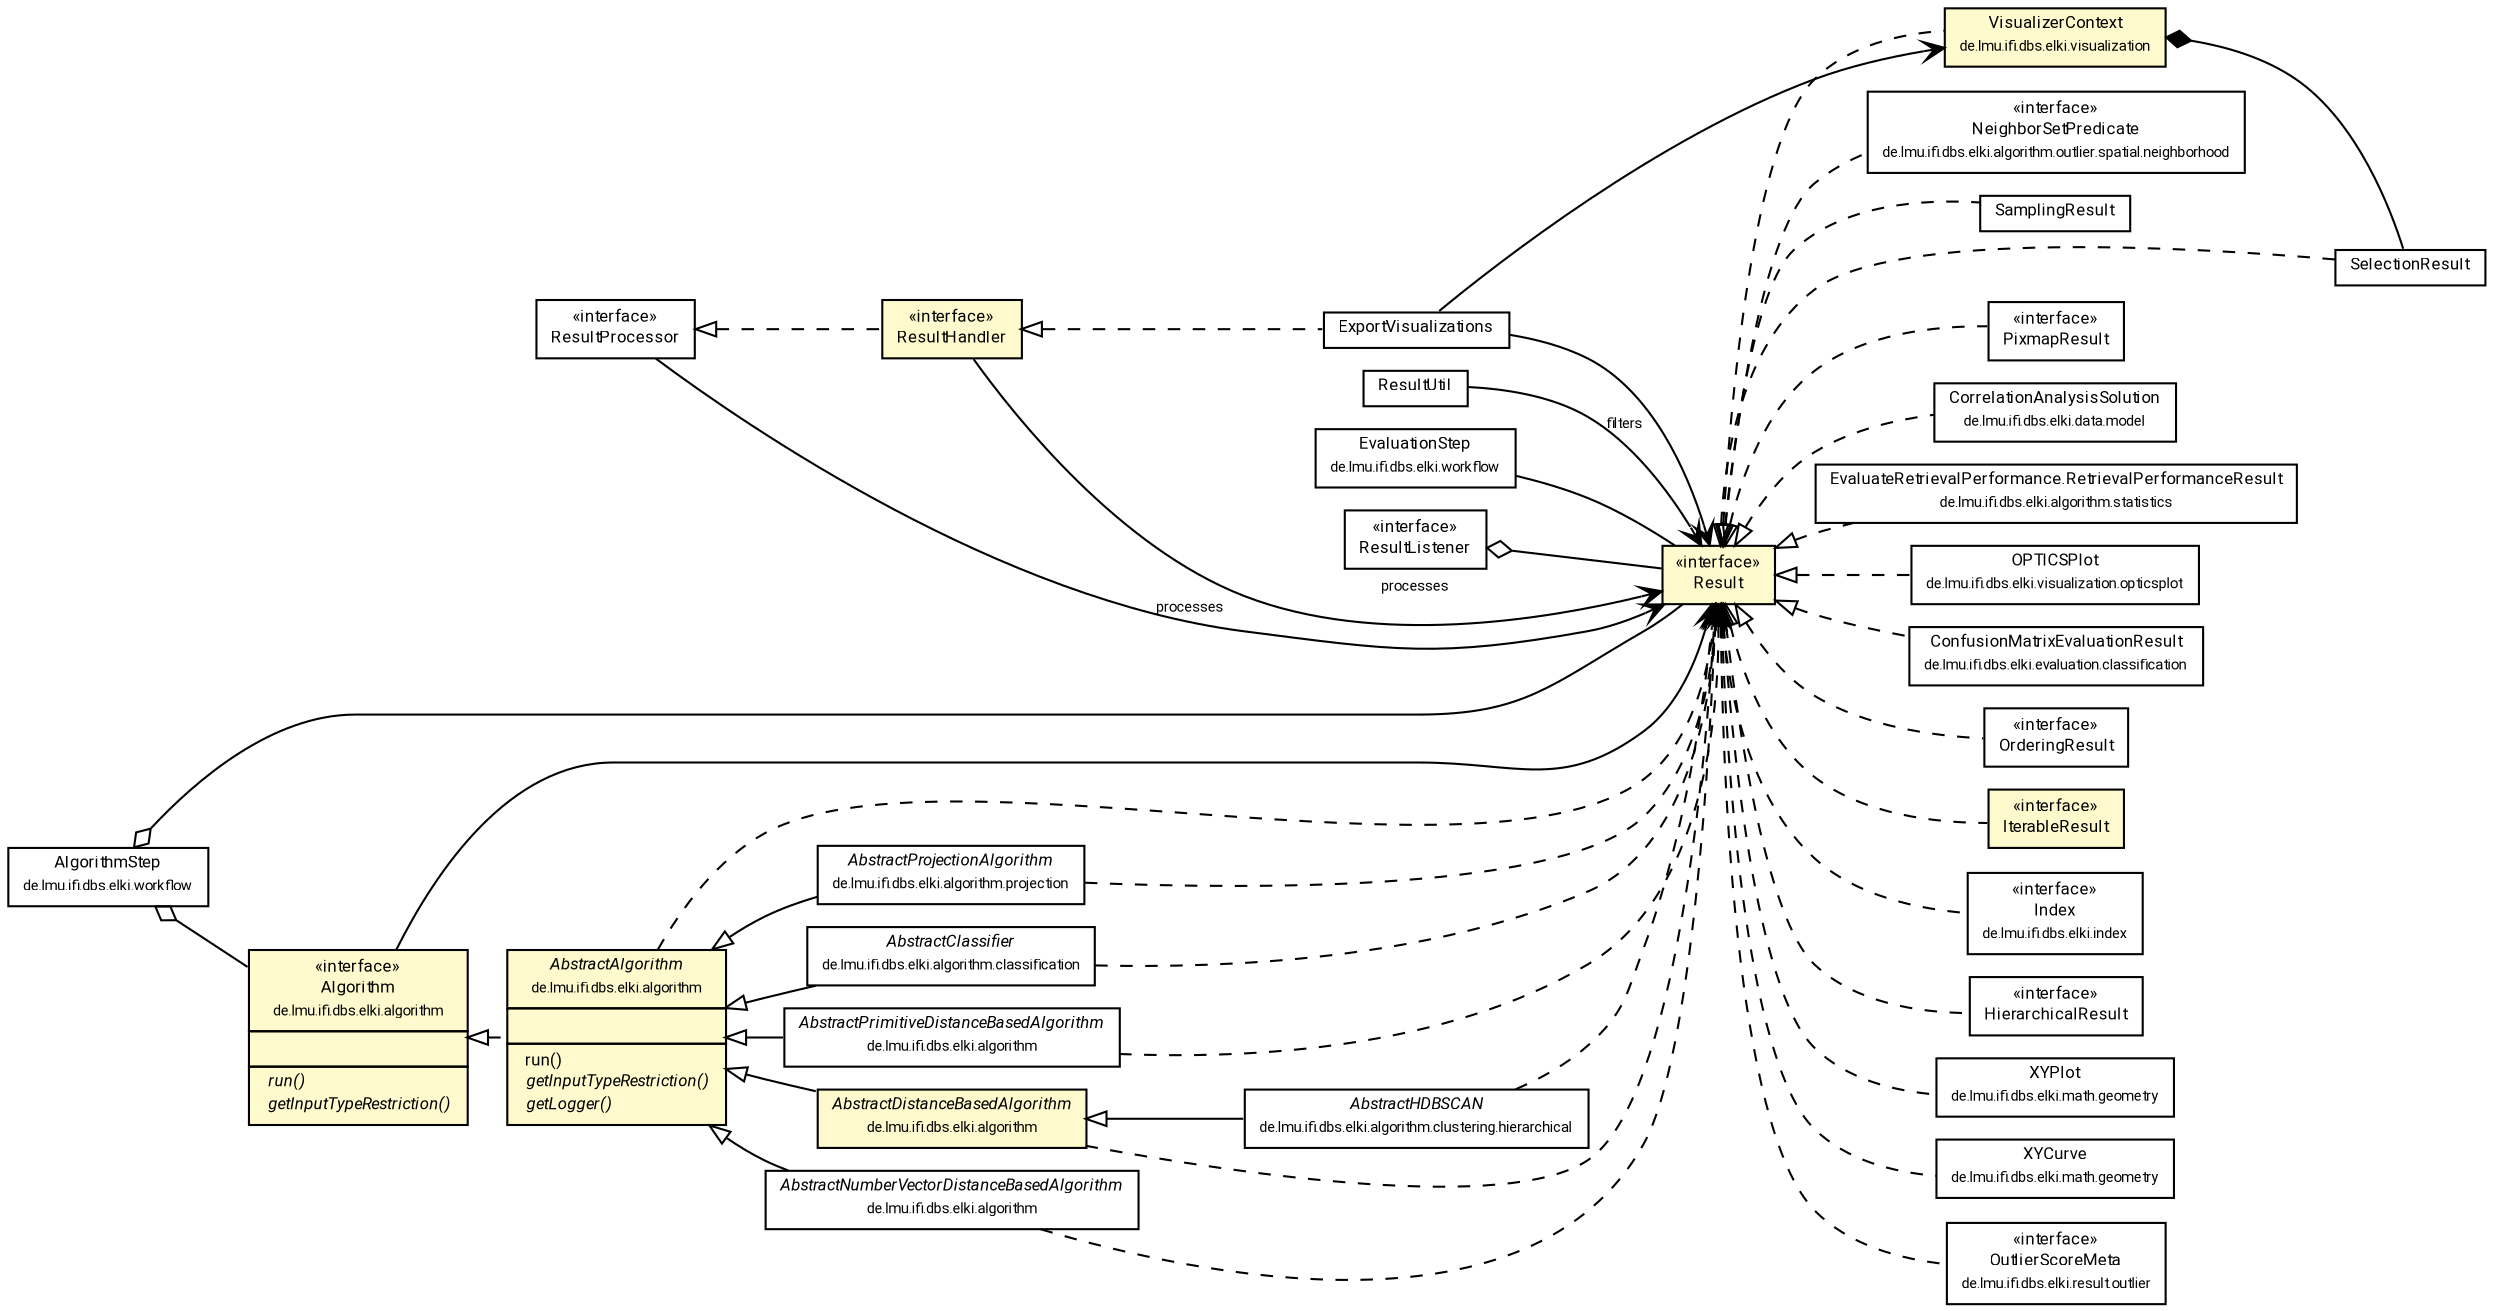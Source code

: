 #!/usr/local/bin/dot
#
# Class diagram 
# Generated by UMLGraph version R5_7_2-60-g0e99a6 (http://www.spinellis.gr/umlgraph/)
#

digraph G {
	graph [fontnames="svg"]
	edge [fontname="Roboto",fontsize=7,labelfontname="Roboto",labelfontsize=7,color="black"];
	node [fontname="Roboto",fontcolor="black",fontsize=8,shape=plaintext,margin=0,width=0,height=0];
	nodesep=0.15;
	ranksep=0.25;
	rankdir=LR;
	// de.lmu.ifi.dbs.elki.workflow.EvaluationStep
	c8932554 [label=<<table title="de.lmu.ifi.dbs.elki.workflow.EvaluationStep" border="0" cellborder="1" cellspacing="0" cellpadding="2" href="../workflow/EvaluationStep.html" target="_parent">
		<tr><td><table border="0" cellspacing="0" cellpadding="1">
		<tr><td align="center" balign="center"> <font face="Roboto">EvaluationStep</font> </td></tr>
		<tr><td align="center" balign="center"> <font face="Roboto" point-size="7.0">de.lmu.ifi.dbs.elki.workflow</font> </td></tr>
		</table></td></tr>
		</table>>, URL="../workflow/EvaluationStep.html"];
	// de.lmu.ifi.dbs.elki.workflow.AlgorithmStep
	c8932558 [label=<<table title="de.lmu.ifi.dbs.elki.workflow.AlgorithmStep" border="0" cellborder="1" cellspacing="0" cellpadding="2" href="../workflow/AlgorithmStep.html" target="_parent">
		<tr><td><table border="0" cellspacing="0" cellpadding="1">
		<tr><td align="center" balign="center"> <font face="Roboto">AlgorithmStep</font> </td></tr>
		<tr><td align="center" balign="center"> <font face="Roboto" point-size="7.0">de.lmu.ifi.dbs.elki.workflow</font> </td></tr>
		</table></td></tr>
		</table>>, URL="../workflow/AlgorithmStep.html"];
	// de.lmu.ifi.dbs.elki.result.SamplingResult
	c8932580 [label=<<table title="de.lmu.ifi.dbs.elki.result.SamplingResult" border="0" cellborder="1" cellspacing="0" cellpadding="2" href="SamplingResult.html" target="_parent">
		<tr><td><table border="0" cellspacing="0" cellpadding="1">
		<tr><td align="center" balign="center"> <font face="Roboto">SamplingResult</font> </td></tr>
		</table></td></tr>
		</table>>, URL="SamplingResult.html"];
	// de.lmu.ifi.dbs.elki.result.SelectionResult
	c8932585 [label=<<table title="de.lmu.ifi.dbs.elki.result.SelectionResult" border="0" cellborder="1" cellspacing="0" cellpadding="2" href="SelectionResult.html" target="_parent">
		<tr><td><table border="0" cellspacing="0" cellpadding="1">
		<tr><td align="center" balign="center"> <font face="Roboto">SelectionResult</font> </td></tr>
		</table></td></tr>
		</table>>, URL="SelectionResult.html"];
	// de.lmu.ifi.dbs.elki.result.PixmapResult
	c8932587 [label=<<table title="de.lmu.ifi.dbs.elki.result.PixmapResult" border="0" cellborder="1" cellspacing="0" cellpadding="2" href="PixmapResult.html" target="_parent">
		<tr><td><table border="0" cellspacing="0" cellpadding="1">
		<tr><td align="center" balign="center"> &#171;interface&#187; </td></tr>
		<tr><td align="center" balign="center"> <font face="Roboto">PixmapResult</font> </td></tr>
		</table></td></tr>
		</table>>, URL="PixmapResult.html"];
	// de.lmu.ifi.dbs.elki.data.model.CorrelationAnalysisSolution<V extends de.lmu.ifi.dbs.elki.data.NumberVector>
	c8932626 [label=<<table title="de.lmu.ifi.dbs.elki.data.model.CorrelationAnalysisSolution" border="0" cellborder="1" cellspacing="0" cellpadding="2" href="../data/model/CorrelationAnalysisSolution.html" target="_parent">
		<tr><td><table border="0" cellspacing="0" cellpadding="1">
		<tr><td align="center" balign="center"> <font face="Roboto">CorrelationAnalysisSolution</font> </td></tr>
		<tr><td align="center" balign="center"> <font face="Roboto" point-size="7.0">de.lmu.ifi.dbs.elki.data.model</font> </td></tr>
		</table></td></tr>
		</table>>, URL="../data/model/CorrelationAnalysisSolution.html"];
	// de.lmu.ifi.dbs.elki.algorithm.projection.AbstractProjectionAlgorithm<R extends de.lmu.ifi.dbs.elki.result.Result>
	c8932632 [label=<<table title="de.lmu.ifi.dbs.elki.algorithm.projection.AbstractProjectionAlgorithm" border="0" cellborder="1" cellspacing="0" cellpadding="2" href="../algorithm/projection/AbstractProjectionAlgorithm.html" target="_parent">
		<tr><td><table border="0" cellspacing="0" cellpadding="1">
		<tr><td align="center" balign="center"> <font face="Roboto"><i>AbstractProjectionAlgorithm</i></font> </td></tr>
		<tr><td align="center" balign="center"> <font face="Roboto" point-size="7.0">de.lmu.ifi.dbs.elki.algorithm.projection</font> </td></tr>
		</table></td></tr>
		</table>>, URL="../algorithm/projection/AbstractProjectionAlgorithm.html"];
	// de.lmu.ifi.dbs.elki.algorithm.statistics.EvaluateRetrievalPerformance.RetrievalPerformanceResult
	c8932693 [label=<<table title="de.lmu.ifi.dbs.elki.algorithm.statistics.EvaluateRetrievalPerformance.RetrievalPerformanceResult" border="0" cellborder="1" cellspacing="0" cellpadding="2" href="../algorithm/statistics/EvaluateRetrievalPerformance.RetrievalPerformanceResult.html" target="_parent">
		<tr><td><table border="0" cellspacing="0" cellpadding="1">
		<tr><td align="center" balign="center"> <font face="Roboto">EvaluateRetrievalPerformance.RetrievalPerformanceResult</font> </td></tr>
		<tr><td align="center" balign="center"> <font face="Roboto" point-size="7.0">de.lmu.ifi.dbs.elki.algorithm.statistics</font> </td></tr>
		</table></td></tr>
		</table>>, URL="../algorithm/statistics/EvaluateRetrievalPerformance.RetrievalPerformanceResult.html"];
	// de.lmu.ifi.dbs.elki.result.ExportVisualizations
	c8932749 [label=<<table title="de.lmu.ifi.dbs.elki.result.ExportVisualizations" border="0" cellborder="1" cellspacing="0" cellpadding="2" href="ExportVisualizations.html" target="_parent">
		<tr><td><table border="0" cellspacing="0" cellpadding="1">
		<tr><td align="center" balign="center"> <font face="Roboto">ExportVisualizations</font> </td></tr>
		</table></td></tr>
		</table>>, URL="ExportVisualizations.html"];
	// de.lmu.ifi.dbs.elki.visualization.VisualizerContext
	c8932758 [label=<<table title="de.lmu.ifi.dbs.elki.visualization.VisualizerContext" border="0" cellborder="1" cellspacing="0" cellpadding="2" bgcolor="LemonChiffon" href="../visualization/VisualizerContext.html" target="_parent">
		<tr><td><table border="0" cellspacing="0" cellpadding="1">
		<tr><td align="center" balign="center"> <font face="Roboto">VisualizerContext</font> </td></tr>
		<tr><td align="center" balign="center"> <font face="Roboto" point-size="7.0">de.lmu.ifi.dbs.elki.visualization</font> </td></tr>
		</table></td></tr>
		</table>>, URL="../visualization/VisualizerContext.html"];
	// de.lmu.ifi.dbs.elki.visualization.opticsplot.OPTICSPlot
	c8932759 [label=<<table title="de.lmu.ifi.dbs.elki.visualization.opticsplot.OPTICSPlot" border="0" cellborder="1" cellspacing="0" cellpadding="2" href="../visualization/opticsplot/OPTICSPlot.html" target="_parent">
		<tr><td><table border="0" cellspacing="0" cellpadding="1">
		<tr><td align="center" balign="center"> <font face="Roboto">OPTICSPlot</font> </td></tr>
		<tr><td align="center" balign="center"> <font face="Roboto" point-size="7.0">de.lmu.ifi.dbs.elki.visualization.opticsplot</font> </td></tr>
		</table></td></tr>
		</table>>, URL="../visualization/opticsplot/OPTICSPlot.html"];
	// de.lmu.ifi.dbs.elki.evaluation.classification.ConfusionMatrixEvaluationResult
	c8933024 [label=<<table title="de.lmu.ifi.dbs.elki.evaluation.classification.ConfusionMatrixEvaluationResult" border="0" cellborder="1" cellspacing="0" cellpadding="2" href="../evaluation/classification/ConfusionMatrixEvaluationResult.html" target="_parent">
		<tr><td><table border="0" cellspacing="0" cellpadding="1">
		<tr><td align="center" balign="center"> <font face="Roboto">ConfusionMatrixEvaluationResult</font> </td></tr>
		<tr><td align="center" balign="center"> <font face="Roboto" point-size="7.0">de.lmu.ifi.dbs.elki.evaluation.classification</font> </td></tr>
		</table></td></tr>
		</table>>, URL="../evaluation/classification/ConfusionMatrixEvaluationResult.html"];
	// de.lmu.ifi.dbs.elki.algorithm.classification.AbstractClassifier<O, R extends de.lmu.ifi.dbs.elki.result.Result>
	c8933029 [label=<<table title="de.lmu.ifi.dbs.elki.algorithm.classification.AbstractClassifier" border="0" cellborder="1" cellspacing="0" cellpadding="2" href="../algorithm/classification/AbstractClassifier.html" target="_parent">
		<tr><td><table border="0" cellspacing="0" cellpadding="1">
		<tr><td align="center" balign="center"> <font face="Roboto"><i>AbstractClassifier</i></font> </td></tr>
		<tr><td align="center" balign="center"> <font face="Roboto" point-size="7.0">de.lmu.ifi.dbs.elki.algorithm.classification</font> </td></tr>
		</table></td></tr>
		</table>>, URL="../algorithm/classification/AbstractClassifier.html"];
	// de.lmu.ifi.dbs.elki.algorithm.clustering.hierarchical.AbstractHDBSCAN<O, R extends de.lmu.ifi.dbs.elki.result.Result>
	c8933195 [label=<<table title="de.lmu.ifi.dbs.elki.algorithm.clustering.hierarchical.AbstractHDBSCAN" border="0" cellborder="1" cellspacing="0" cellpadding="2" href="../algorithm/clustering/hierarchical/AbstractHDBSCAN.html" target="_parent">
		<tr><td><table border="0" cellspacing="0" cellpadding="1">
		<tr><td align="center" balign="center"> <font face="Roboto"><i>AbstractHDBSCAN</i></font> </td></tr>
		<tr><td align="center" balign="center"> <font face="Roboto" point-size="7.0">de.lmu.ifi.dbs.elki.algorithm.clustering.hierarchical</font> </td></tr>
		</table></td></tr>
		</table>>, URL="../algorithm/clustering/hierarchical/AbstractHDBSCAN.html"];
	// de.lmu.ifi.dbs.elki.result.OrderingResult
	c8933579 [label=<<table title="de.lmu.ifi.dbs.elki.result.OrderingResult" border="0" cellborder="1" cellspacing="0" cellpadding="2" href="OrderingResult.html" target="_parent">
		<tr><td><table border="0" cellspacing="0" cellpadding="1">
		<tr><td align="center" balign="center"> &#171;interface&#187; </td></tr>
		<tr><td align="center" balign="center"> <font face="Roboto">OrderingResult</font> </td></tr>
		</table></td></tr>
		</table>>, URL="OrderingResult.html"];
	// de.lmu.ifi.dbs.elki.result.ResultHandler
	c8933583 [label=<<table title="de.lmu.ifi.dbs.elki.result.ResultHandler" border="0" cellborder="1" cellspacing="0" cellpadding="2" bgcolor="LemonChiffon" href="ResultHandler.html" target="_parent">
		<tr><td><table border="0" cellspacing="0" cellpadding="1">
		<tr><td align="center" balign="center"> &#171;interface&#187; </td></tr>
		<tr><td align="center" balign="center"> <font face="Roboto">ResultHandler</font> </td></tr>
		</table></td></tr>
		</table>>, URL="ResultHandler.html"];
	// de.lmu.ifi.dbs.elki.result.IterableResult<O>
	c8933585 [label=<<table title="de.lmu.ifi.dbs.elki.result.IterableResult" border="0" cellborder="1" cellspacing="0" cellpadding="2" bgcolor="LemonChiffon" href="IterableResult.html" target="_parent">
		<tr><td><table border="0" cellspacing="0" cellpadding="1">
		<tr><td align="center" balign="center"> &#171;interface&#187; </td></tr>
		<tr><td align="center" balign="center"> <font face="Roboto">IterableResult</font> </td></tr>
		</table></td></tr>
		</table>>, URL="IterableResult.html"];
	// de.lmu.ifi.dbs.elki.result.ResultUtil
	c8933587 [label=<<table title="de.lmu.ifi.dbs.elki.result.ResultUtil" border="0" cellborder="1" cellspacing="0" cellpadding="2" href="ResultUtil.html" target="_parent">
		<tr><td><table border="0" cellspacing="0" cellpadding="1">
		<tr><td align="center" balign="center"> <font face="Roboto">ResultUtil</font> </td></tr>
		</table></td></tr>
		</table>>, URL="ResultUtil.html"];
	// de.lmu.ifi.dbs.elki.algorithm.AbstractPrimitiveDistanceBasedAlgorithm<O, R extends de.lmu.ifi.dbs.elki.result.Result>
	c8933618 [label=<<table title="de.lmu.ifi.dbs.elki.algorithm.AbstractPrimitiveDistanceBasedAlgorithm" border="0" cellborder="1" cellspacing="0" cellpadding="2" href="../algorithm/AbstractPrimitiveDistanceBasedAlgorithm.html" target="_parent">
		<tr><td><table border="0" cellspacing="0" cellpadding="1">
		<tr><td align="center" balign="center"> <font face="Roboto"><i>AbstractPrimitiveDistanceBasedAlgorithm</i></font> </td></tr>
		<tr><td align="center" balign="center"> <font face="Roboto" point-size="7.0">de.lmu.ifi.dbs.elki.algorithm</font> </td></tr>
		</table></td></tr>
		</table>>, URL="../algorithm/AbstractPrimitiveDistanceBasedAlgorithm.html"];
	// de.lmu.ifi.dbs.elki.algorithm.AbstractDistanceBasedAlgorithm<O, R extends de.lmu.ifi.dbs.elki.result.Result>
	c8933620 [label=<<table title="de.lmu.ifi.dbs.elki.algorithm.AbstractDistanceBasedAlgorithm" border="0" cellborder="1" cellspacing="0" cellpadding="2" bgcolor="LemonChiffon" href="../algorithm/AbstractDistanceBasedAlgorithm.html" target="_parent">
		<tr><td><table border="0" cellspacing="0" cellpadding="1">
		<tr><td align="center" balign="center"> <font face="Roboto"><i>AbstractDistanceBasedAlgorithm</i></font> </td></tr>
		<tr><td align="center" balign="center"> <font face="Roboto" point-size="7.0">de.lmu.ifi.dbs.elki.algorithm</font> </td></tr>
		</table></td></tr>
		</table>>, URL="../algorithm/AbstractDistanceBasedAlgorithm.html"];
	// de.lmu.ifi.dbs.elki.algorithm.AbstractNumberVectorDistanceBasedAlgorithm<O, R extends de.lmu.ifi.dbs.elki.result.Result>
	c8933622 [label=<<table title="de.lmu.ifi.dbs.elki.algorithm.AbstractNumberVectorDistanceBasedAlgorithm" border="0" cellborder="1" cellspacing="0" cellpadding="2" href="../algorithm/AbstractNumberVectorDistanceBasedAlgorithm.html" target="_parent">
		<tr><td><table border="0" cellspacing="0" cellpadding="1">
		<tr><td align="center" balign="center"> <font face="Roboto"><i>AbstractNumberVectorDistanceBasedAlgorithm</i></font> </td></tr>
		<tr><td align="center" balign="center"> <font face="Roboto" point-size="7.0">de.lmu.ifi.dbs.elki.algorithm</font> </td></tr>
		</table></td></tr>
		</table>>, URL="../algorithm/AbstractNumberVectorDistanceBasedAlgorithm.html"];
	// de.lmu.ifi.dbs.elki.index.Index
	c8933628 [label=<<table title="de.lmu.ifi.dbs.elki.index.Index" border="0" cellborder="1" cellspacing="0" cellpadding="2" href="../index/Index.html" target="_parent">
		<tr><td><table border="0" cellspacing="0" cellpadding="1">
		<tr><td align="center" balign="center"> &#171;interface&#187; </td></tr>
		<tr><td align="center" balign="center"> <font face="Roboto">Index</font> </td></tr>
		<tr><td align="center" balign="center"> <font face="Roboto" point-size="7.0">de.lmu.ifi.dbs.elki.index</font> </td></tr>
		</table></td></tr>
		</table>>, URL="../index/Index.html"];
	// de.lmu.ifi.dbs.elki.result.ResultProcessor
	c8933646 [label=<<table title="de.lmu.ifi.dbs.elki.result.ResultProcessor" border="0" cellborder="1" cellspacing="0" cellpadding="2" href="ResultProcessor.html" target="_parent">
		<tr><td><table border="0" cellspacing="0" cellpadding="1">
		<tr><td align="center" balign="center"> &#171;interface&#187; </td></tr>
		<tr><td align="center" balign="center"> <font face="Roboto">ResultProcessor</font> </td></tr>
		</table></td></tr>
		</table>>, URL="ResultProcessor.html"];
	// de.lmu.ifi.dbs.elki.result.Result
	c8933647 [label=<<table title="de.lmu.ifi.dbs.elki.result.Result" border="0" cellborder="1" cellspacing="0" cellpadding="2" bgcolor="lemonChiffon" href="Result.html" target="_parent">
		<tr><td><table border="0" cellspacing="0" cellpadding="1">
		<tr><td align="center" balign="center"> &#171;interface&#187; </td></tr>
		<tr><td align="center" balign="center"> <font face="Roboto">Result</font> </td></tr>
		</table></td></tr>
		</table>>, URL="Result.html"];
	// de.lmu.ifi.dbs.elki.result.HierarchicalResult
	c8933649 [label=<<table title="de.lmu.ifi.dbs.elki.result.HierarchicalResult" border="0" cellborder="1" cellspacing="0" cellpadding="2" href="HierarchicalResult.html" target="_parent">
		<tr><td><table border="0" cellspacing="0" cellpadding="1">
		<tr><td align="center" balign="center"> &#171;interface&#187; </td></tr>
		<tr><td align="center" balign="center"> <font face="Roboto">HierarchicalResult</font> </td></tr>
		</table></td></tr>
		</table>>, URL="HierarchicalResult.html"];
	// de.lmu.ifi.dbs.elki.result.ResultListener
	c8933650 [label=<<table title="de.lmu.ifi.dbs.elki.result.ResultListener" border="0" cellborder="1" cellspacing="0" cellpadding="2" href="ResultListener.html" target="_parent">
		<tr><td><table border="0" cellspacing="0" cellpadding="1">
		<tr><td align="center" balign="center"> &#171;interface&#187; </td></tr>
		<tr><td align="center" balign="center"> <font face="Roboto">ResultListener</font> </td></tr>
		</table></td></tr>
		</table>>, URL="ResultListener.html"];
	// de.lmu.ifi.dbs.elki.algorithm.Algorithm
	c8933716 [label=<<table title="de.lmu.ifi.dbs.elki.algorithm.Algorithm" border="0" cellborder="1" cellspacing="0" cellpadding="2" bgcolor="LemonChiffon" href="../algorithm/Algorithm.html" target="_parent">
		<tr><td><table border="0" cellspacing="0" cellpadding="1">
		<tr><td align="center" balign="center"> &#171;interface&#187; </td></tr>
		<tr><td align="center" balign="center"> <font face="Roboto">Algorithm</font> </td></tr>
		<tr><td align="center" balign="center"> <font face="Roboto" point-size="7.0">de.lmu.ifi.dbs.elki.algorithm</font> </td></tr>
		</table></td></tr>
		<tr><td><table border="0" cellspacing="0" cellpadding="1">
		<tr><td align="left" balign="left">  </td></tr>
		</table></td></tr>
		<tr><td><table border="0" cellspacing="0" cellpadding="1">
		<tr><td align="left" balign="left"> <i> run()</i> </td></tr>
		<tr><td align="left" balign="left"> <i> getInputTypeRestriction()</i> </td></tr>
		</table></td></tr>
		</table>>, URL="../algorithm/Algorithm.html"];
	// de.lmu.ifi.dbs.elki.algorithm.AbstractAlgorithm<R extends de.lmu.ifi.dbs.elki.result.Result>
	c8933717 [label=<<table title="de.lmu.ifi.dbs.elki.algorithm.AbstractAlgorithm" border="0" cellborder="1" cellspacing="0" cellpadding="2" bgcolor="LemonChiffon" href="../algorithm/AbstractAlgorithm.html" target="_parent">
		<tr><td><table border="0" cellspacing="0" cellpadding="1">
		<tr><td align="center" balign="center"> <font face="Roboto"><i>AbstractAlgorithm</i></font> </td></tr>
		<tr><td align="center" balign="center"> <font face="Roboto" point-size="7.0">de.lmu.ifi.dbs.elki.algorithm</font> </td></tr>
		</table></td></tr>
		<tr><td><table border="0" cellspacing="0" cellpadding="1">
		<tr><td align="left" balign="left">  </td></tr>
		</table></td></tr>
		<tr><td><table border="0" cellspacing="0" cellpadding="1">
		<tr><td align="left" balign="left">  run() </td></tr>
		<tr><td align="left" balign="left"> <i> getInputTypeRestriction()</i> </td></tr>
		<tr><td align="left" balign="left"> <i> getLogger()</i> </td></tr>
		</table></td></tr>
		</table>>, URL="../algorithm/AbstractAlgorithm.html"];
	// de.lmu.ifi.dbs.elki.math.geometry.XYPlot
	c8934421 [label=<<table title="de.lmu.ifi.dbs.elki.math.geometry.XYPlot" border="0" cellborder="1" cellspacing="0" cellpadding="2" href="../math/geometry/XYPlot.html" target="_parent">
		<tr><td><table border="0" cellspacing="0" cellpadding="1">
		<tr><td align="center" balign="center"> <font face="Roboto">XYPlot</font> </td></tr>
		<tr><td align="center" balign="center"> <font face="Roboto" point-size="7.0">de.lmu.ifi.dbs.elki.math.geometry</font> </td></tr>
		</table></td></tr>
		</table>>, URL="../math/geometry/XYPlot.html"];
	// de.lmu.ifi.dbs.elki.math.geometry.XYCurve
	c8934424 [label=<<table title="de.lmu.ifi.dbs.elki.math.geometry.XYCurve" border="0" cellborder="1" cellspacing="0" cellpadding="2" href="../math/geometry/XYCurve.html" target="_parent">
		<tr><td><table border="0" cellspacing="0" cellpadding="1">
		<tr><td align="center" balign="center"> <font face="Roboto">XYCurve</font> </td></tr>
		<tr><td align="center" balign="center"> <font face="Roboto" point-size="7.0">de.lmu.ifi.dbs.elki.math.geometry</font> </td></tr>
		</table></td></tr>
		</table>>, URL="../math/geometry/XYCurve.html"];
	// de.lmu.ifi.dbs.elki.result.outlier.OutlierScoreMeta
	c8935421 [label=<<table title="de.lmu.ifi.dbs.elki.result.outlier.OutlierScoreMeta" border="0" cellborder="1" cellspacing="0" cellpadding="2" href="outlier/OutlierScoreMeta.html" target="_parent">
		<tr><td><table border="0" cellspacing="0" cellpadding="1">
		<tr><td align="center" balign="center"> &#171;interface&#187; </td></tr>
		<tr><td align="center" balign="center"> <font face="Roboto">OutlierScoreMeta</font> </td></tr>
		<tr><td align="center" balign="center"> <font face="Roboto" point-size="7.0">de.lmu.ifi.dbs.elki.result.outlier</font> </td></tr>
		</table></td></tr>
		</table>>, URL="outlier/OutlierScoreMeta.html"];
	// de.lmu.ifi.dbs.elki.algorithm.outlier.spatial.neighborhood.NeighborSetPredicate
	c8935466 [label=<<table title="de.lmu.ifi.dbs.elki.algorithm.outlier.spatial.neighborhood.NeighborSetPredicate" border="0" cellborder="1" cellspacing="0" cellpadding="2" href="../algorithm/outlier/spatial/neighborhood/NeighborSetPredicate.html" target="_parent">
		<tr><td><table border="0" cellspacing="0" cellpadding="1">
		<tr><td align="center" balign="center"> &#171;interface&#187; </td></tr>
		<tr><td align="center" balign="center"> <font face="Roboto">NeighborSetPredicate</font> </td></tr>
		<tr><td align="center" balign="center"> <font face="Roboto" point-size="7.0">de.lmu.ifi.dbs.elki.algorithm.outlier.spatial.neighborhood</font> </td></tr>
		</table></td></tr>
		</table>>, URL="../algorithm/outlier/spatial/neighborhood/NeighborSetPredicate.html"];
	// de.lmu.ifi.dbs.elki.workflow.EvaluationStep assoc de.lmu.ifi.dbs.elki.result.Result
	c8932554 -> c8933647 [arrowhead=none,weight=2];
	// de.lmu.ifi.dbs.elki.workflow.AlgorithmStep has de.lmu.ifi.dbs.elki.algorithm.Algorithm
	c8932558 -> c8933716 [arrowhead=none,arrowtail=ediamond,dir=back,weight=4];
	// de.lmu.ifi.dbs.elki.workflow.AlgorithmStep has de.lmu.ifi.dbs.elki.result.Result
	c8932558 -> c8933647 [arrowhead=none,arrowtail=ediamond,dir=back,weight=4];
	// de.lmu.ifi.dbs.elki.result.SamplingResult implements de.lmu.ifi.dbs.elki.result.Result
	c8933647 -> c8932580 [arrowtail=empty,style=dashed,dir=back,weight=9];
	// de.lmu.ifi.dbs.elki.result.SelectionResult implements de.lmu.ifi.dbs.elki.result.Result
	c8933647 -> c8932585 [arrowtail=empty,style=dashed,dir=back,weight=9];
	// de.lmu.ifi.dbs.elki.result.PixmapResult implements de.lmu.ifi.dbs.elki.result.Result
	c8933647 -> c8932587 [arrowtail=empty,style=dashed,dir=back,weight=9];
	// de.lmu.ifi.dbs.elki.data.model.CorrelationAnalysisSolution<V extends de.lmu.ifi.dbs.elki.data.NumberVector> implements de.lmu.ifi.dbs.elki.result.Result
	c8933647 -> c8932626 [arrowtail=empty,style=dashed,dir=back,weight=9];
	// de.lmu.ifi.dbs.elki.algorithm.projection.AbstractProjectionAlgorithm<R extends de.lmu.ifi.dbs.elki.result.Result> extends de.lmu.ifi.dbs.elki.algorithm.AbstractAlgorithm<R extends de.lmu.ifi.dbs.elki.result.Result>
	c8933717 -> c8932632 [arrowtail=empty,dir=back,weight=10];
	// de.lmu.ifi.dbs.elki.algorithm.statistics.EvaluateRetrievalPerformance.RetrievalPerformanceResult implements de.lmu.ifi.dbs.elki.result.Result
	c8933647 -> c8932693 [arrowtail=empty,style=dashed,dir=back,weight=9];
	// de.lmu.ifi.dbs.elki.result.ExportVisualizations implements de.lmu.ifi.dbs.elki.result.ResultHandler
	c8933583 -> c8932749 [arrowtail=empty,style=dashed,dir=back,weight=9];
	// de.lmu.ifi.dbs.elki.visualization.VisualizerContext implements de.lmu.ifi.dbs.elki.result.Result
	c8933647 -> c8932758 [arrowtail=empty,style=dashed,dir=back,weight=9];
	// de.lmu.ifi.dbs.elki.visualization.VisualizerContext composed de.lmu.ifi.dbs.elki.result.SelectionResult
	c8932758 -> c8932585 [arrowhead=none,arrowtail=diamond,dir=back,weight=6];
	// de.lmu.ifi.dbs.elki.visualization.opticsplot.OPTICSPlot implements de.lmu.ifi.dbs.elki.result.Result
	c8933647 -> c8932759 [arrowtail=empty,style=dashed,dir=back,weight=9];
	// de.lmu.ifi.dbs.elki.evaluation.classification.ConfusionMatrixEvaluationResult implements de.lmu.ifi.dbs.elki.result.Result
	c8933647 -> c8933024 [arrowtail=empty,style=dashed,dir=back,weight=9];
	// de.lmu.ifi.dbs.elki.algorithm.classification.AbstractClassifier<O, R extends de.lmu.ifi.dbs.elki.result.Result> extends de.lmu.ifi.dbs.elki.algorithm.AbstractAlgorithm<R extends de.lmu.ifi.dbs.elki.result.Result>
	c8933717 -> c8933029 [arrowtail=empty,dir=back,weight=10];
	// de.lmu.ifi.dbs.elki.algorithm.clustering.hierarchical.AbstractHDBSCAN<O, R extends de.lmu.ifi.dbs.elki.result.Result> extends de.lmu.ifi.dbs.elki.algorithm.AbstractDistanceBasedAlgorithm<O, R extends de.lmu.ifi.dbs.elki.result.Result>
	c8933620 -> c8933195 [arrowtail=empty,dir=back,weight=10];
	// de.lmu.ifi.dbs.elki.result.OrderingResult implements de.lmu.ifi.dbs.elki.result.Result
	c8933647 -> c8933579 [arrowtail=empty,style=dashed,dir=back,weight=9];
	// de.lmu.ifi.dbs.elki.result.ResultHandler implements de.lmu.ifi.dbs.elki.result.ResultProcessor
	c8933646 -> c8933583 [arrowtail=empty,style=dashed,dir=back,weight=9];
	// de.lmu.ifi.dbs.elki.result.ResultHandler navassoc de.lmu.ifi.dbs.elki.result.Result
	c8933583 -> c8933647 [arrowhead=open,weight=1,label="processes"];
	// de.lmu.ifi.dbs.elki.result.IterableResult<O> implements de.lmu.ifi.dbs.elki.result.Result
	c8933647 -> c8933585 [arrowtail=empty,style=dashed,dir=back,weight=9];
	// de.lmu.ifi.dbs.elki.result.ResultUtil navassoc de.lmu.ifi.dbs.elki.result.Result
	c8933587 -> c8933647 [arrowhead=open,weight=1,label="filters"];
	// de.lmu.ifi.dbs.elki.algorithm.AbstractPrimitiveDistanceBasedAlgorithm<O, R extends de.lmu.ifi.dbs.elki.result.Result> extends de.lmu.ifi.dbs.elki.algorithm.AbstractAlgorithm<R extends de.lmu.ifi.dbs.elki.result.Result>
	c8933717 -> c8933618 [arrowtail=empty,dir=back,weight=10];
	// de.lmu.ifi.dbs.elki.algorithm.AbstractDistanceBasedAlgorithm<O, R extends de.lmu.ifi.dbs.elki.result.Result> extends de.lmu.ifi.dbs.elki.algorithm.AbstractAlgorithm<R extends de.lmu.ifi.dbs.elki.result.Result>
	c8933717 -> c8933620 [arrowtail=empty,dir=back,weight=10];
	// de.lmu.ifi.dbs.elki.algorithm.AbstractNumberVectorDistanceBasedAlgorithm<O, R extends de.lmu.ifi.dbs.elki.result.Result> extends de.lmu.ifi.dbs.elki.algorithm.AbstractAlgorithm<R extends de.lmu.ifi.dbs.elki.result.Result>
	c8933717 -> c8933622 [arrowtail=empty,dir=back,weight=10];
	// de.lmu.ifi.dbs.elki.index.Index implements de.lmu.ifi.dbs.elki.result.Result
	c8933647 -> c8933628 [arrowtail=empty,style=dashed,dir=back,weight=9];
	// de.lmu.ifi.dbs.elki.result.ResultProcessor navassoc de.lmu.ifi.dbs.elki.result.Result
	c8933646 -> c8933647 [arrowhead=open,weight=1,label="processes"];
	// de.lmu.ifi.dbs.elki.result.HierarchicalResult implements de.lmu.ifi.dbs.elki.result.Result
	c8933647 -> c8933649 [arrowtail=empty,style=dashed,dir=back,weight=9];
	// de.lmu.ifi.dbs.elki.result.ResultListener has de.lmu.ifi.dbs.elki.result.Result
	c8933650 -> c8933647 [arrowhead=none,arrowtail=ediamond,dir=back,weight=4];
	// de.lmu.ifi.dbs.elki.algorithm.Algorithm navassoc de.lmu.ifi.dbs.elki.result.Result
	c8933716 -> c8933647 [arrowhead=open,weight=1];
	// de.lmu.ifi.dbs.elki.algorithm.AbstractAlgorithm<R extends de.lmu.ifi.dbs.elki.result.Result> implements de.lmu.ifi.dbs.elki.algorithm.Algorithm
	c8933716 -> c8933717 [arrowtail=empty,style=dashed,dir=back,weight=9];
	// de.lmu.ifi.dbs.elki.math.geometry.XYPlot implements de.lmu.ifi.dbs.elki.result.Result
	c8933647 -> c8934421 [arrowtail=empty,style=dashed,dir=back,weight=9];
	// de.lmu.ifi.dbs.elki.math.geometry.XYCurve implements de.lmu.ifi.dbs.elki.result.Result
	c8933647 -> c8934424 [arrowtail=empty,style=dashed,dir=back,weight=9];
	// de.lmu.ifi.dbs.elki.result.outlier.OutlierScoreMeta implements de.lmu.ifi.dbs.elki.result.Result
	c8933647 -> c8935421 [arrowtail=empty,style=dashed,dir=back,weight=9];
	// de.lmu.ifi.dbs.elki.algorithm.outlier.spatial.neighborhood.NeighborSetPredicate implements de.lmu.ifi.dbs.elki.result.Result
	c8933647 -> c8935466 [arrowtail=empty,style=dashed,dir=back,weight=9];
	// de.lmu.ifi.dbs.elki.result.ExportVisualizations navassoc de.lmu.ifi.dbs.elki.result.Result
	c8932749 -> c8933647 [arrowhead=open,weight=1];
	// de.lmu.ifi.dbs.elki.result.ExportVisualizations navassoc de.lmu.ifi.dbs.elki.visualization.VisualizerContext
	c8932749 -> c8932758 [arrowhead=open,weight=1];
	// de.lmu.ifi.dbs.elki.algorithm.projection.AbstractProjectionAlgorithm<R extends de.lmu.ifi.dbs.elki.result.Result> depend de.lmu.ifi.dbs.elki.result.Result
	c8932632 -> c8933647 [arrowhead=open,style=dashed,weight=0];
	// de.lmu.ifi.dbs.elki.algorithm.classification.AbstractClassifier<O, R extends de.lmu.ifi.dbs.elki.result.Result> depend de.lmu.ifi.dbs.elki.result.Result
	c8933029 -> c8933647 [arrowhead=open,style=dashed,weight=0];
	// de.lmu.ifi.dbs.elki.algorithm.clustering.hierarchical.AbstractHDBSCAN<O, R extends de.lmu.ifi.dbs.elki.result.Result> depend de.lmu.ifi.dbs.elki.result.Result
	c8933195 -> c8933647 [arrowhead=open,style=dashed,weight=0];
	// de.lmu.ifi.dbs.elki.algorithm.AbstractPrimitiveDistanceBasedAlgorithm<O, R extends de.lmu.ifi.dbs.elki.result.Result> depend de.lmu.ifi.dbs.elki.result.Result
	c8933618 -> c8933647 [arrowhead=open,style=dashed,weight=0];
	// de.lmu.ifi.dbs.elki.algorithm.AbstractDistanceBasedAlgorithm<O, R extends de.lmu.ifi.dbs.elki.result.Result> depend de.lmu.ifi.dbs.elki.result.Result
	c8933620 -> c8933647 [arrowhead=open,style=dashed,weight=0];
	// de.lmu.ifi.dbs.elki.algorithm.AbstractNumberVectorDistanceBasedAlgorithm<O, R extends de.lmu.ifi.dbs.elki.result.Result> depend de.lmu.ifi.dbs.elki.result.Result
	c8933622 -> c8933647 [arrowhead=open,style=dashed,weight=0];
	// de.lmu.ifi.dbs.elki.algorithm.AbstractAlgorithm<R extends de.lmu.ifi.dbs.elki.result.Result> depend de.lmu.ifi.dbs.elki.result.Result
	c8933717 -> c8933647 [arrowhead=open,style=dashed,weight=0];
}

